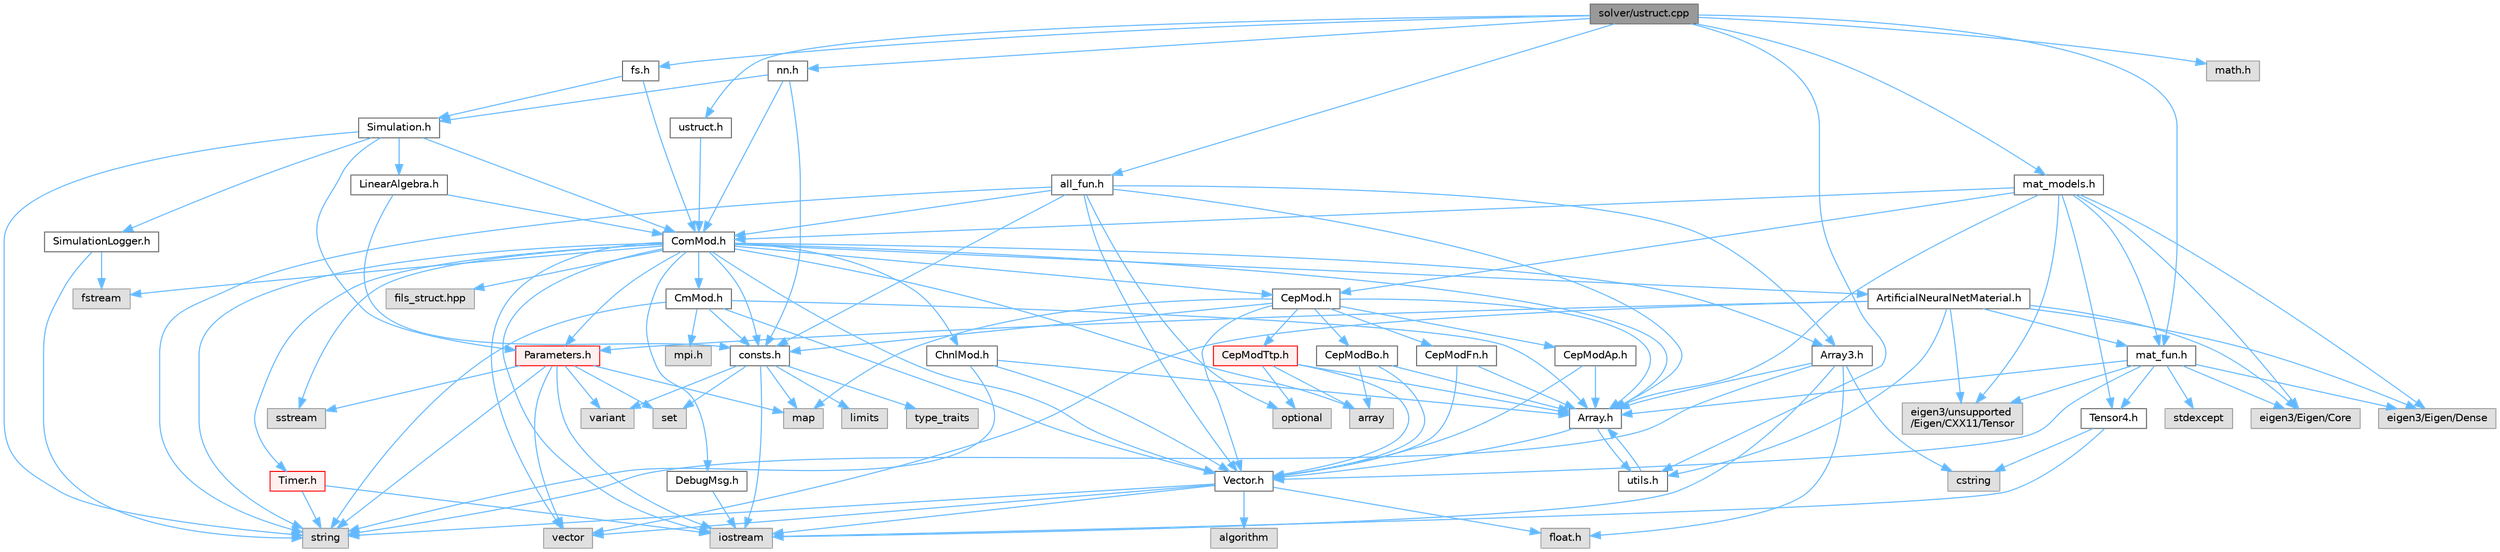 digraph "solver/ustruct.cpp"
{
 // LATEX_PDF_SIZE
  bgcolor="transparent";
  edge [fontname=Helvetica,fontsize=10,labelfontname=Helvetica,labelfontsize=10];
  node [fontname=Helvetica,fontsize=10,shape=box,height=0.2,width=0.4];
  Node1 [id="Node000001",label="solver/ustruct.cpp",height=0.2,width=0.4,color="gray40", fillcolor="grey60", style="filled", fontcolor="black",tooltip="Structural mechanics implementation based on the following reference:"];
  Node1 -> Node2 [id="edge1_Node000001_Node000002",color="steelblue1",style="solid",tooltip=" "];
  Node2 [id="Node000002",label="ustruct.h",height=0.2,width=0.4,color="grey40", fillcolor="white", style="filled",URL="$ustruct_8h_source.html",tooltip=" "];
  Node2 -> Node3 [id="edge2_Node000002_Node000003",color="steelblue1",style="solid",tooltip=" "];
  Node3 [id="Node000003",label="ComMod.h",height=0.2,width=0.4,color="grey40", fillcolor="white", style="filled",URL="$_com_mod_8h_source.html",tooltip=" "];
  Node3 -> Node4 [id="edge3_Node000003_Node000004",color="steelblue1",style="solid",tooltip=" "];
  Node4 [id="Node000004",label="Array.h",height=0.2,width=0.4,color="grey40", fillcolor="white", style="filled",URL="$_array_8h_source.html",tooltip=" "];
  Node4 -> Node5 [id="edge4_Node000004_Node000005",color="steelblue1",style="solid",tooltip=" "];
  Node5 [id="Node000005",label="Vector.h",height=0.2,width=0.4,color="grey40", fillcolor="white", style="filled",URL="$_vector_8h_source.html",tooltip=" "];
  Node5 -> Node6 [id="edge5_Node000005_Node000006",color="steelblue1",style="solid",tooltip=" "];
  Node6 [id="Node000006",label="algorithm",height=0.2,width=0.4,color="grey60", fillcolor="#E0E0E0", style="filled",tooltip=" "];
  Node5 -> Node7 [id="edge6_Node000005_Node000007",color="steelblue1",style="solid",tooltip=" "];
  Node7 [id="Node000007",label="float.h",height=0.2,width=0.4,color="grey60", fillcolor="#E0E0E0", style="filled",tooltip=" "];
  Node5 -> Node8 [id="edge7_Node000005_Node000008",color="steelblue1",style="solid",tooltip=" "];
  Node8 [id="Node000008",label="iostream",height=0.2,width=0.4,color="grey60", fillcolor="#E0E0E0", style="filled",tooltip=" "];
  Node5 -> Node9 [id="edge8_Node000005_Node000009",color="steelblue1",style="solid",tooltip=" "];
  Node9 [id="Node000009",label="string",height=0.2,width=0.4,color="grey60", fillcolor="#E0E0E0", style="filled",tooltip=" "];
  Node5 -> Node10 [id="edge9_Node000005_Node000010",color="steelblue1",style="solid",tooltip=" "];
  Node10 [id="Node000010",label="vector",height=0.2,width=0.4,color="grey60", fillcolor="#E0E0E0", style="filled",tooltip=" "];
  Node4 -> Node11 [id="edge10_Node000004_Node000011",color="steelblue1",style="solid",tooltip=" "];
  Node11 [id="Node000011",label="utils.h",height=0.2,width=0.4,color="grey40", fillcolor="white", style="filled",URL="$utils_8h_source.html",tooltip=" "];
  Node11 -> Node4 [id="edge11_Node000011_Node000004",color="steelblue1",style="solid",tooltip=" "];
  Node3 -> Node12 [id="edge12_Node000003_Node000012",color="steelblue1",style="solid",tooltip=" "];
  Node12 [id="Node000012",label="Array3.h",height=0.2,width=0.4,color="grey40", fillcolor="white", style="filled",URL="$_array3_8h_source.html",tooltip=" "];
  Node12 -> Node4 [id="edge13_Node000012_Node000004",color="steelblue1",style="solid",tooltip=" "];
  Node12 -> Node7 [id="edge14_Node000012_Node000007",color="steelblue1",style="solid",tooltip=" "];
  Node12 -> Node8 [id="edge15_Node000012_Node000008",color="steelblue1",style="solid",tooltip=" "];
  Node12 -> Node9 [id="edge16_Node000012_Node000009",color="steelblue1",style="solid",tooltip=" "];
  Node12 -> Node13 [id="edge17_Node000012_Node000013",color="steelblue1",style="solid",tooltip=" "];
  Node13 [id="Node000013",label="cstring",height=0.2,width=0.4,color="grey60", fillcolor="#E0E0E0", style="filled",tooltip=" "];
  Node3 -> Node14 [id="edge18_Node000003_Node000014",color="steelblue1",style="solid",tooltip=" "];
  Node14 [id="Node000014",label="CepMod.h",height=0.2,width=0.4,color="grey40", fillcolor="white", style="filled",URL="$_cep_mod_8h_source.html",tooltip=" "];
  Node14 -> Node15 [id="edge19_Node000014_Node000015",color="steelblue1",style="solid",tooltip=" "];
  Node15 [id="Node000015",label="CepModAp.h",height=0.2,width=0.4,color="grey40", fillcolor="white", style="filled",URL="$_cep_mod_ap_8h_source.html",tooltip=" "];
  Node15 -> Node4 [id="edge20_Node000015_Node000004",color="steelblue1",style="solid",tooltip=" "];
  Node15 -> Node5 [id="edge21_Node000015_Node000005",color="steelblue1",style="solid",tooltip=" "];
  Node14 -> Node16 [id="edge22_Node000014_Node000016",color="steelblue1",style="solid",tooltip=" "];
  Node16 [id="Node000016",label="CepModBo.h",height=0.2,width=0.4,color="grey40", fillcolor="white", style="filled",URL="$_cep_mod_bo_8h_source.html",tooltip=" "];
  Node16 -> Node4 [id="edge23_Node000016_Node000004",color="steelblue1",style="solid",tooltip=" "];
  Node16 -> Node5 [id="edge24_Node000016_Node000005",color="steelblue1",style="solid",tooltip=" "];
  Node16 -> Node17 [id="edge25_Node000016_Node000017",color="steelblue1",style="solid",tooltip=" "];
  Node17 [id="Node000017",label="array",height=0.2,width=0.4,color="grey60", fillcolor="#E0E0E0", style="filled",tooltip=" "];
  Node14 -> Node18 [id="edge26_Node000014_Node000018",color="steelblue1",style="solid",tooltip=" "];
  Node18 [id="Node000018",label="CepModFn.h",height=0.2,width=0.4,color="grey40", fillcolor="white", style="filled",URL="$_cep_mod_fn_8h_source.html",tooltip=" "];
  Node18 -> Node4 [id="edge27_Node000018_Node000004",color="steelblue1",style="solid",tooltip=" "];
  Node18 -> Node5 [id="edge28_Node000018_Node000005",color="steelblue1",style="solid",tooltip=" "];
  Node14 -> Node19 [id="edge29_Node000014_Node000019",color="steelblue1",style="solid",tooltip=" "];
  Node19 [id="Node000019",label="CepModTtp.h",height=0.2,width=0.4,color="red", fillcolor="#FFF0F0", style="filled",URL="$_cep_mod_ttp_8h_source.html",tooltip=" "];
  Node19 -> Node4 [id="edge30_Node000019_Node000004",color="steelblue1",style="solid",tooltip=" "];
  Node19 -> Node5 [id="edge31_Node000019_Node000005",color="steelblue1",style="solid",tooltip=" "];
  Node19 -> Node17 [id="edge32_Node000019_Node000017",color="steelblue1",style="solid",tooltip=" "];
  Node19 -> Node20 [id="edge33_Node000019_Node000020",color="steelblue1",style="solid",tooltip=" "];
  Node20 [id="Node000020",label="optional",height=0.2,width=0.4,color="grey60", fillcolor="#E0E0E0", style="filled",tooltip=" "];
  Node14 -> Node22 [id="edge34_Node000014_Node000022",color="steelblue1",style="solid",tooltip=" "];
  Node22 [id="Node000022",label="consts.h",height=0.2,width=0.4,color="grey40", fillcolor="white", style="filled",URL="$consts_8h_source.html",tooltip=" "];
  Node22 -> Node8 [id="edge35_Node000022_Node000008",color="steelblue1",style="solid",tooltip=" "];
  Node22 -> Node23 [id="edge36_Node000022_Node000023",color="steelblue1",style="solid",tooltip=" "];
  Node23 [id="Node000023",label="limits",height=0.2,width=0.4,color="grey60", fillcolor="#E0E0E0", style="filled",tooltip=" "];
  Node22 -> Node24 [id="edge37_Node000022_Node000024",color="steelblue1",style="solid",tooltip=" "];
  Node24 [id="Node000024",label="map",height=0.2,width=0.4,color="grey60", fillcolor="#E0E0E0", style="filled",tooltip=" "];
  Node22 -> Node25 [id="edge38_Node000022_Node000025",color="steelblue1",style="solid",tooltip=" "];
  Node25 [id="Node000025",label="set",height=0.2,width=0.4,color="grey60", fillcolor="#E0E0E0", style="filled",tooltip=" "];
  Node22 -> Node26 [id="edge39_Node000022_Node000026",color="steelblue1",style="solid",tooltip=" "];
  Node26 [id="Node000026",label="type_traits",height=0.2,width=0.4,color="grey60", fillcolor="#E0E0E0", style="filled",tooltip=" "];
  Node22 -> Node27 [id="edge40_Node000022_Node000027",color="steelblue1",style="solid",tooltip=" "];
  Node27 [id="Node000027",label="variant",height=0.2,width=0.4,color="grey60", fillcolor="#E0E0E0", style="filled",tooltip=" "];
  Node14 -> Node4 [id="edge41_Node000014_Node000004",color="steelblue1",style="solid",tooltip=" "];
  Node14 -> Node5 [id="edge42_Node000014_Node000005",color="steelblue1",style="solid",tooltip=" "];
  Node14 -> Node24 [id="edge43_Node000014_Node000024",color="steelblue1",style="solid",tooltip=" "];
  Node3 -> Node28 [id="edge44_Node000003_Node000028",color="steelblue1",style="solid",tooltip=" "];
  Node28 [id="Node000028",label="ChnlMod.h",height=0.2,width=0.4,color="grey40", fillcolor="white", style="filled",URL="$_chnl_mod_8h_source.html",tooltip=" "];
  Node28 -> Node4 [id="edge45_Node000028_Node000004",color="steelblue1",style="solid",tooltip=" "];
  Node28 -> Node5 [id="edge46_Node000028_Node000005",color="steelblue1",style="solid",tooltip=" "];
  Node28 -> Node9 [id="edge47_Node000028_Node000009",color="steelblue1",style="solid",tooltip=" "];
  Node3 -> Node29 [id="edge48_Node000003_Node000029",color="steelblue1",style="solid",tooltip=" "];
  Node29 [id="Node000029",label="CmMod.h",height=0.2,width=0.4,color="grey40", fillcolor="white", style="filled",URL="$_cm_mod_8h_source.html",tooltip=" "];
  Node29 -> Node4 [id="edge49_Node000029_Node000004",color="steelblue1",style="solid",tooltip=" "];
  Node29 -> Node5 [id="edge50_Node000029_Node000005",color="steelblue1",style="solid",tooltip=" "];
  Node29 -> Node30 [id="edge51_Node000029_Node000030",color="steelblue1",style="solid",tooltip=" "];
  Node30 [id="Node000030",label="mpi.h",height=0.2,width=0.4,color="grey60", fillcolor="#E0E0E0", style="filled",tooltip=" "];
  Node29 -> Node22 [id="edge52_Node000029_Node000022",color="steelblue1",style="solid",tooltip=" "];
  Node29 -> Node9 [id="edge53_Node000029_Node000009",color="steelblue1",style="solid",tooltip=" "];
  Node3 -> Node31 [id="edge54_Node000003_Node000031",color="steelblue1",style="solid",tooltip=" "];
  Node31 [id="Node000031",label="Parameters.h",height=0.2,width=0.4,color="red", fillcolor="#FFF0F0", style="filled",URL="$_parameters_8h_source.html",tooltip=" "];
  Node31 -> Node8 [id="edge55_Node000031_Node000008",color="steelblue1",style="solid",tooltip=" "];
  Node31 -> Node24 [id="edge56_Node000031_Node000024",color="steelblue1",style="solid",tooltip=" "];
  Node31 -> Node25 [id="edge57_Node000031_Node000025",color="steelblue1",style="solid",tooltip=" "];
  Node31 -> Node34 [id="edge58_Node000031_Node000034",color="steelblue1",style="solid",tooltip=" "];
  Node34 [id="Node000034",label="sstream",height=0.2,width=0.4,color="grey60", fillcolor="#E0E0E0", style="filled",tooltip=" "];
  Node31 -> Node9 [id="edge59_Node000031_Node000009",color="steelblue1",style="solid",tooltip=" "];
  Node31 -> Node27 [id="edge60_Node000031_Node000027",color="steelblue1",style="solid",tooltip=" "];
  Node31 -> Node10 [id="edge61_Node000031_Node000010",color="steelblue1",style="solid",tooltip=" "];
  Node3 -> Node37 [id="edge62_Node000003_Node000037",color="steelblue1",style="solid",tooltip=" "];
  Node37 [id="Node000037",label="Timer.h",height=0.2,width=0.4,color="red", fillcolor="#FFF0F0", style="filled",URL="$_timer_8h_source.html",tooltip=" "];
  Node37 -> Node8 [id="edge63_Node000037_Node000008",color="steelblue1",style="solid",tooltip=" "];
  Node37 -> Node9 [id="edge64_Node000037_Node000009",color="steelblue1",style="solid",tooltip=" "];
  Node3 -> Node5 [id="edge65_Node000003_Node000005",color="steelblue1",style="solid",tooltip=" "];
  Node3 -> Node39 [id="edge66_Node000003_Node000039",color="steelblue1",style="solid",tooltip=" "];
  Node39 [id="Node000039",label="DebugMsg.h",height=0.2,width=0.4,color="grey40", fillcolor="white", style="filled",URL="$_debug_msg_8h_source.html",tooltip=" "];
  Node39 -> Node8 [id="edge67_Node000039_Node000008",color="steelblue1",style="solid",tooltip=" "];
  Node3 -> Node22 [id="edge68_Node000003_Node000022",color="steelblue1",style="solid",tooltip=" "];
  Node3 -> Node40 [id="edge69_Node000003_Node000040",color="steelblue1",style="solid",tooltip=" "];
  Node40 [id="Node000040",label="fils_struct.hpp",height=0.2,width=0.4,color="grey60", fillcolor="#E0E0E0", style="filled",tooltip=" "];
  Node3 -> Node41 [id="edge70_Node000003_Node000041",color="steelblue1",style="solid",tooltip=" "];
  Node41 [id="Node000041",label="ArtificialNeuralNetMaterial.h",height=0.2,width=0.4,color="grey40", fillcolor="white", style="filled",URL="$_artificial_neural_net_material_8h_source.html",tooltip=" "];
  Node41 -> Node42 [id="edge71_Node000041_Node000042",color="steelblue1",style="solid",tooltip=" "];
  Node42 [id="Node000042",label="mat_fun.h",height=0.2,width=0.4,color="grey40", fillcolor="white", style="filled",URL="$mat__fun_8h_source.html",tooltip=" "];
  Node42 -> Node43 [id="edge72_Node000042_Node000043",color="steelblue1",style="solid",tooltip=" "];
  Node43 [id="Node000043",label="eigen3/Eigen/Core",height=0.2,width=0.4,color="grey60", fillcolor="#E0E0E0", style="filled",tooltip=" "];
  Node42 -> Node44 [id="edge73_Node000042_Node000044",color="steelblue1",style="solid",tooltip=" "];
  Node44 [id="Node000044",label="eigen3/Eigen/Dense",height=0.2,width=0.4,color="grey60", fillcolor="#E0E0E0", style="filled",tooltip=" "];
  Node42 -> Node45 [id="edge74_Node000042_Node000045",color="steelblue1",style="solid",tooltip=" "];
  Node45 [id="Node000045",label="eigen3/unsupported\l/Eigen/CXX11/Tensor",height=0.2,width=0.4,color="grey60", fillcolor="#E0E0E0", style="filled",tooltip=" "];
  Node42 -> Node46 [id="edge75_Node000042_Node000046",color="steelblue1",style="solid",tooltip=" "];
  Node46 [id="Node000046",label="stdexcept",height=0.2,width=0.4,color="grey60", fillcolor="#E0E0E0", style="filled",tooltip=" "];
  Node42 -> Node4 [id="edge76_Node000042_Node000004",color="steelblue1",style="solid",tooltip=" "];
  Node42 -> Node47 [id="edge77_Node000042_Node000047",color="steelblue1",style="solid",tooltip=" "];
  Node47 [id="Node000047",label="Tensor4.h",height=0.2,width=0.4,color="grey40", fillcolor="white", style="filled",URL="$_tensor4_8h_source.html",tooltip=" "];
  Node47 -> Node13 [id="edge78_Node000047_Node000013",color="steelblue1",style="solid",tooltip=" "];
  Node47 -> Node8 [id="edge79_Node000047_Node000008",color="steelblue1",style="solid",tooltip=" "];
  Node42 -> Node5 [id="edge80_Node000042_Node000005",color="steelblue1",style="solid",tooltip=" "];
  Node41 -> Node11 [id="edge81_Node000041_Node000011",color="steelblue1",style="solid",tooltip=" "];
  Node41 -> Node31 [id="edge82_Node000041_Node000031",color="steelblue1",style="solid",tooltip=" "];
  Node41 -> Node10 [id="edge83_Node000041_Node000010",color="steelblue1",style="solid",tooltip=" "];
  Node41 -> Node43 [id="edge84_Node000041_Node000043",color="steelblue1",style="solid",tooltip=" "];
  Node41 -> Node44 [id="edge85_Node000041_Node000044",color="steelblue1",style="solid",tooltip=" "];
  Node41 -> Node45 [id="edge86_Node000041_Node000045",color="steelblue1",style="solid",tooltip=" "];
  Node3 -> Node17 [id="edge87_Node000003_Node000017",color="steelblue1",style="solid",tooltip=" "];
  Node3 -> Node8 [id="edge88_Node000003_Node000008",color="steelblue1",style="solid",tooltip=" "];
  Node3 -> Node9 [id="edge89_Node000003_Node000009",color="steelblue1",style="solid",tooltip=" "];
  Node3 -> Node10 [id="edge90_Node000003_Node000010",color="steelblue1",style="solid",tooltip=" "];
  Node3 -> Node48 [id="edge91_Node000003_Node000048",color="steelblue1",style="solid",tooltip=" "];
  Node48 [id="Node000048",label="fstream",height=0.2,width=0.4,color="grey60", fillcolor="#E0E0E0", style="filled",tooltip=" "];
  Node3 -> Node34 [id="edge92_Node000003_Node000034",color="steelblue1",style="solid",tooltip=" "];
  Node1 -> Node49 [id="edge93_Node000001_Node000049",color="steelblue1",style="solid",tooltip=" "];
  Node49 [id="Node000049",label="all_fun.h",height=0.2,width=0.4,color="grey40", fillcolor="white", style="filled",URL="$all__fun_8h_source.html",tooltip=" "];
  Node49 -> Node12 [id="edge94_Node000049_Node000012",color="steelblue1",style="solid",tooltip=" "];
  Node49 -> Node4 [id="edge95_Node000049_Node000004",color="steelblue1",style="solid",tooltip=" "];
  Node49 -> Node5 [id="edge96_Node000049_Node000005",color="steelblue1",style="solid",tooltip=" "];
  Node49 -> Node3 [id="edge97_Node000049_Node000003",color="steelblue1",style="solid",tooltip=" "];
  Node49 -> Node22 [id="edge98_Node000049_Node000022",color="steelblue1",style="solid",tooltip=" "];
  Node49 -> Node20 [id="edge99_Node000049_Node000020",color="steelblue1",style="solid",tooltip=" "];
  Node49 -> Node9 [id="edge100_Node000049_Node000009",color="steelblue1",style="solid",tooltip=" "];
  Node1 -> Node50 [id="edge101_Node000001_Node000050",color="steelblue1",style="solid",tooltip=" "];
  Node50 [id="Node000050",label="fs.h",height=0.2,width=0.4,color="grey40", fillcolor="white", style="filled",URL="$fs_8h_source.html",tooltip=" "];
  Node50 -> Node51 [id="edge102_Node000050_Node000051",color="steelblue1",style="solid",tooltip=" "];
  Node51 [id="Node000051",label="Simulation.h",height=0.2,width=0.4,color="grey40", fillcolor="white", style="filled",URL="$_simulation_8h_source.html",tooltip=" "];
  Node51 -> Node3 [id="edge103_Node000051_Node000003",color="steelblue1",style="solid",tooltip=" "];
  Node51 -> Node31 [id="edge104_Node000051_Node000031",color="steelblue1",style="solid",tooltip=" "];
  Node51 -> Node52 [id="edge105_Node000051_Node000052",color="steelblue1",style="solid",tooltip=" "];
  Node52 [id="Node000052",label="SimulationLogger.h",height=0.2,width=0.4,color="grey40", fillcolor="white", style="filled",URL="$_simulation_logger_8h_source.html",tooltip=" "];
  Node52 -> Node48 [id="edge106_Node000052_Node000048",color="steelblue1",style="solid",tooltip=" "];
  Node52 -> Node9 [id="edge107_Node000052_Node000009",color="steelblue1",style="solid",tooltip=" "];
  Node51 -> Node53 [id="edge108_Node000051_Node000053",color="steelblue1",style="solid",tooltip=" "];
  Node53 [id="Node000053",label="LinearAlgebra.h",height=0.2,width=0.4,color="grey40", fillcolor="white", style="filled",URL="$_linear_algebra_8h_source.html",tooltip=" "];
  Node53 -> Node3 [id="edge109_Node000053_Node000003",color="steelblue1",style="solid",tooltip=" "];
  Node53 -> Node22 [id="edge110_Node000053_Node000022",color="steelblue1",style="solid",tooltip=" "];
  Node51 -> Node9 [id="edge111_Node000051_Node000009",color="steelblue1",style="solid",tooltip=" "];
  Node50 -> Node3 [id="edge112_Node000050_Node000003",color="steelblue1",style="solid",tooltip=" "];
  Node1 -> Node42 [id="edge113_Node000001_Node000042",color="steelblue1",style="solid",tooltip=" "];
  Node1 -> Node54 [id="edge114_Node000001_Node000054",color="steelblue1",style="solid",tooltip=" "];
  Node54 [id="Node000054",label="mat_models.h",height=0.2,width=0.4,color="grey40", fillcolor="white", style="filled",URL="$mat__models_8h_source.html",tooltip=" "];
  Node54 -> Node4 [id="edge115_Node000054_Node000004",color="steelblue1",style="solid",tooltip=" "];
  Node54 -> Node14 [id="edge116_Node000054_Node000014",color="steelblue1",style="solid",tooltip=" "];
  Node54 -> Node3 [id="edge117_Node000054_Node000003",color="steelblue1",style="solid",tooltip=" "];
  Node54 -> Node47 [id="edge118_Node000054_Node000047",color="steelblue1",style="solid",tooltip=" "];
  Node54 -> Node42 [id="edge119_Node000054_Node000042",color="steelblue1",style="solid",tooltip=" "];
  Node54 -> Node43 [id="edge120_Node000054_Node000043",color="steelblue1",style="solid",tooltip=" "];
  Node54 -> Node44 [id="edge121_Node000054_Node000044",color="steelblue1",style="solid",tooltip=" "];
  Node54 -> Node45 [id="edge122_Node000054_Node000045",color="steelblue1",style="solid",tooltip=" "];
  Node1 -> Node55 [id="edge123_Node000001_Node000055",color="steelblue1",style="solid",tooltip=" "];
  Node55 [id="Node000055",label="nn.h",height=0.2,width=0.4,color="grey40", fillcolor="white", style="filled",URL="$nn_8h_source.html",tooltip=" "];
  Node55 -> Node51 [id="edge124_Node000055_Node000051",color="steelblue1",style="solid",tooltip=" "];
  Node55 -> Node3 [id="edge125_Node000055_Node000003",color="steelblue1",style="solid",tooltip=" "];
  Node55 -> Node22 [id="edge126_Node000055_Node000022",color="steelblue1",style="solid",tooltip=" "];
  Node1 -> Node11 [id="edge127_Node000001_Node000011",color="steelblue1",style="solid",tooltip=" "];
  Node1 -> Node56 [id="edge128_Node000001_Node000056",color="steelblue1",style="solid",tooltip=" "];
  Node56 [id="Node000056",label="math.h",height=0.2,width=0.4,color="grey60", fillcolor="#E0E0E0", style="filled",tooltip=" "];
}
